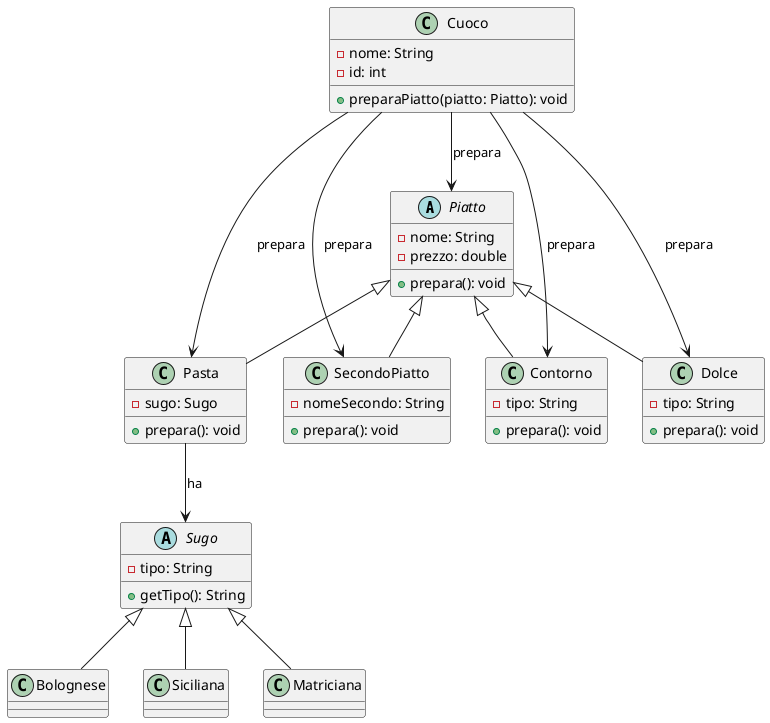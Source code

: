 @startuml

' Definizione delle classi principali
abstract class Piatto {
    - nome: String
    - prezzo: double
    + prepara(): void
}

class Pasta {
    - sugo: Sugo
    + prepara(): void
}

abstract class Sugo {
    - tipo: String
    + getTipo(): String
}

class Bolognese {
}

class Siciliana {
}

class Matriciana {
}

class SecondoPiatto {
    - nomeSecondo: String
    + prepara(): void
}

class Contorno {
    - tipo: String
    + prepara(): void
}

class Dolce {
    - tipo: String
    + prepara(): void
}

class Cuoco {
    - nome: String
    - id: int
    + preparaPiatto(piatto: Piatto): void
}

' Relazioni tra le classi
Pasta --> Sugo : ha
Piatto <|-- Pasta
Piatto <|-- SecondoPiatto
Piatto <|-- Contorno
Piatto <|-- Dolce
Sugo <|-- Bolognese
Sugo <|-- Siciliana
Sugo <|-- Matriciana

Cuoco --> Piatto : prepara
Cuoco --> Pasta : prepara
Cuoco --> SecondoPiatto : prepara
Cuoco --> Contorno : prepara
Cuoco --> Dolce : prepara

@enduml